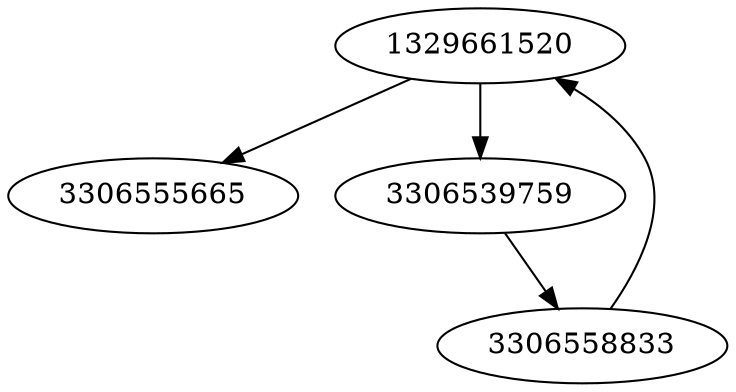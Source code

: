 strict digraph  {
1329661520;
3306558833;
3306555665;
3306539759;
1329661520 -> 3306555665;
1329661520 -> 3306539759;
3306558833 -> 1329661520;
3306539759 -> 3306558833;
}
